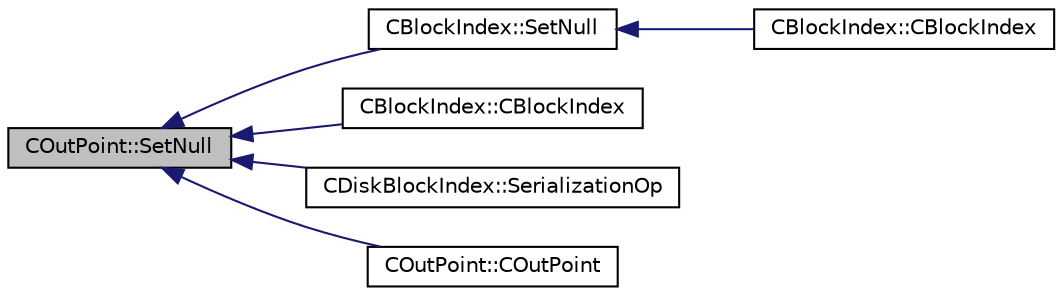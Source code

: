digraph "COutPoint::SetNull"
{
  edge [fontname="Helvetica",fontsize="10",labelfontname="Helvetica",labelfontsize="10"];
  node [fontname="Helvetica",fontsize="10",shape=record];
  rankdir="LR";
  Node38 [label="COutPoint::SetNull",height=0.2,width=0.4,color="black", fillcolor="grey75", style="filled", fontcolor="black"];
  Node38 -> Node39 [dir="back",color="midnightblue",fontsize="10",style="solid",fontname="Helvetica"];
  Node39 [label="CBlockIndex::SetNull",height=0.2,width=0.4,color="black", fillcolor="white", style="filled",URL="$class_c_block_index.html#a6139e9e2cfceaef3694631cb7c330ff0"];
  Node39 -> Node40 [dir="back",color="midnightblue",fontsize="10",style="solid",fontname="Helvetica"];
  Node40 [label="CBlockIndex::CBlockIndex",height=0.2,width=0.4,color="black", fillcolor="white", style="filled",URL="$class_c_block_index.html#a0eff34cbfb4470885020734581dc1555"];
  Node38 -> Node41 [dir="back",color="midnightblue",fontsize="10",style="solid",fontname="Helvetica"];
  Node41 [label="CBlockIndex::CBlockIndex",height=0.2,width=0.4,color="black", fillcolor="white", style="filled",URL="$class_c_block_index.html#a13df42495bcb07ed87e15efb5d43c324"];
  Node38 -> Node42 [dir="back",color="midnightblue",fontsize="10",style="solid",fontname="Helvetica"];
  Node42 [label="CDiskBlockIndex::SerializationOp",height=0.2,width=0.4,color="black", fillcolor="white", style="filled",URL="$class_c_disk_block_index.html#a2ef7b51f2777fcc1b9625a0ee000f9b5"];
  Node38 -> Node43 [dir="back",color="midnightblue",fontsize="10",style="solid",fontname="Helvetica"];
  Node43 [label="COutPoint::COutPoint",height=0.2,width=0.4,color="black", fillcolor="white", style="filled",URL="$class_c_out_point.html#a4912217c2fe5e353d9f5546abb377e86"];
}
